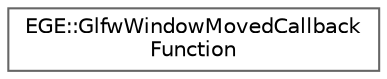 digraph "Graphical Class Hierarchy"
{
 // LATEX_PDF_SIZE
  bgcolor="transparent";
  edge [fontname=Helvetica,fontsize=10,labelfontname=Helvetica,labelfontsize=10];
  node [fontname=Helvetica,fontsize=10,shape=box,height=0.2,width=0.4];
  rankdir="LR";
  Node0 [id="Node000000",label="EGE::GlfwWindowMovedCallback\lFunction",height=0.2,width=0.4,color="grey40", fillcolor="white", style="filled",URL="$classEGE_1_1GlfwWindowMovedCallbackFunction.html",tooltip="Represents a singleton callback function for handling key events in a GLFW window."];
}
